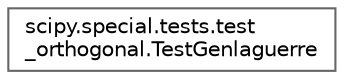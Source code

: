 digraph "Graphical Class Hierarchy"
{
 // LATEX_PDF_SIZE
  bgcolor="transparent";
  edge [fontname=Helvetica,fontsize=10,labelfontname=Helvetica,labelfontsize=10];
  node [fontname=Helvetica,fontsize=10,shape=box,height=0.2,width=0.4];
  rankdir="LR";
  Node0 [id="Node000000",label="scipy.special.tests.test\l_orthogonal.TestGenlaguerre",height=0.2,width=0.4,color="grey40", fillcolor="white", style="filled",URL="$dc/d37/classscipy_1_1special_1_1tests_1_1test__orthogonal_1_1TestGenlaguerre.html",tooltip=" "];
}
